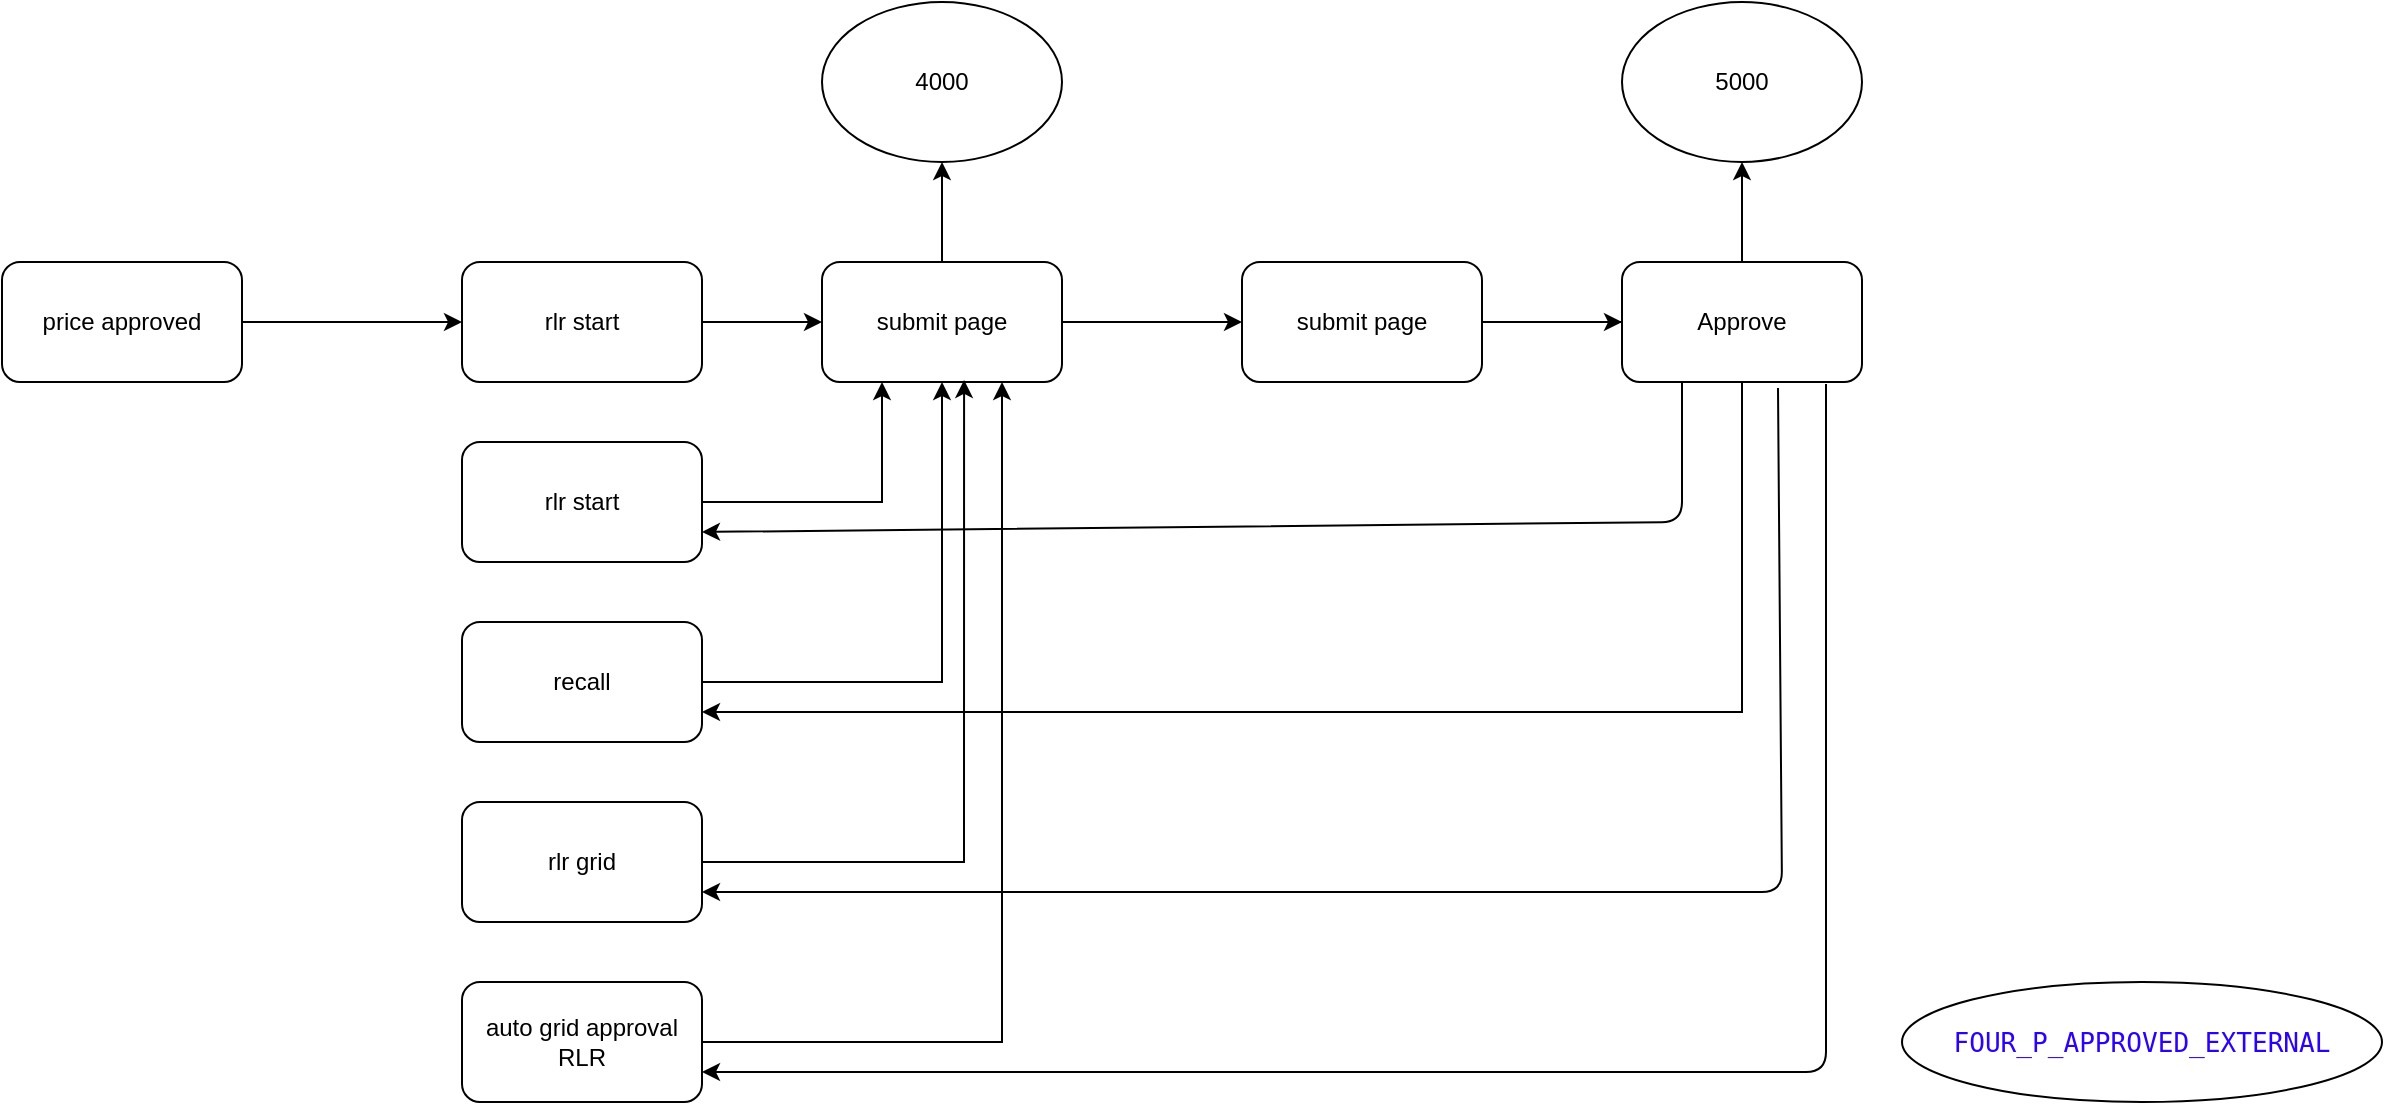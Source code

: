 <mxfile version="14.2.9" type="github">
  <diagram id="mZGh_RR28e_5rWhWMPwG" name="Page-1">
    <mxGraphModel dx="1422" dy="794" grid="1" gridSize="10" guides="1" tooltips="1" connect="1" arrows="1" fold="1" page="1" pageScale="1" pageWidth="850" pageHeight="1100" math="0" shadow="0">
      <root>
        <mxCell id="0" />
        <mxCell id="1" parent="0" />
        <mxCell id="PxzkpLSmrIi1IH7mPmlL-12" style="edgeStyle=orthogonalEdgeStyle;rounded=0;orthogonalLoop=1;jettySize=auto;html=1;" parent="1" source="PxzkpLSmrIi1IH7mPmlL-1" target="PxzkpLSmrIi1IH7mPmlL-2" edge="1">
          <mxGeometry relative="1" as="geometry" />
        </mxCell>
        <mxCell id="PxzkpLSmrIi1IH7mPmlL-1" value="price approved" style="rounded=1;whiteSpace=wrap;html=1;" parent="1" vertex="1">
          <mxGeometry x="10" y="290" width="120" height="60" as="geometry" />
        </mxCell>
        <mxCell id="PxzkpLSmrIi1IH7mPmlL-11" style="edgeStyle=orthogonalEdgeStyle;rounded=0;orthogonalLoop=1;jettySize=auto;html=1;" parent="1" source="PxzkpLSmrIi1IH7mPmlL-2" target="PxzkpLSmrIi1IH7mPmlL-3" edge="1">
          <mxGeometry relative="1" as="geometry" />
        </mxCell>
        <mxCell id="PxzkpLSmrIi1IH7mPmlL-2" value="rlr start" style="rounded=1;whiteSpace=wrap;html=1;" parent="1" vertex="1">
          <mxGeometry x="240" y="290" width="120" height="60" as="geometry" />
        </mxCell>
        <mxCell id="PxzkpLSmrIi1IH7mPmlL-10" style="edgeStyle=orthogonalEdgeStyle;rounded=0;orthogonalLoop=1;jettySize=auto;html=1;" parent="1" source="PxzkpLSmrIi1IH7mPmlL-3" target="PxzkpLSmrIi1IH7mPmlL-5" edge="1">
          <mxGeometry relative="1" as="geometry" />
        </mxCell>
        <mxCell id="PxzkpLSmrIi1IH7mPmlL-18" style="edgeStyle=orthogonalEdgeStyle;rounded=0;orthogonalLoop=1;jettySize=auto;html=1;" parent="1" source="PxzkpLSmrIi1IH7mPmlL-3" target="PxzkpLSmrIi1IH7mPmlL-17" edge="1">
          <mxGeometry relative="1" as="geometry" />
        </mxCell>
        <mxCell id="PxzkpLSmrIi1IH7mPmlL-3" value="submit page" style="rounded=1;whiteSpace=wrap;html=1;" parent="1" vertex="1">
          <mxGeometry x="420" y="290" width="120" height="60" as="geometry" />
        </mxCell>
        <mxCell id="PxzkpLSmrIi1IH7mPmlL-14" style="edgeStyle=orthogonalEdgeStyle;rounded=0;orthogonalLoop=1;jettySize=auto;html=1;entryX=0.5;entryY=1;entryDx=0;entryDy=0;" parent="1" source="PxzkpLSmrIi1IH7mPmlL-4" target="PxzkpLSmrIi1IH7mPmlL-3" edge="1">
          <mxGeometry relative="1" as="geometry" />
        </mxCell>
        <mxCell id="PxzkpLSmrIi1IH7mPmlL-4" value="recall" style="rounded=1;whiteSpace=wrap;html=1;" parent="1" vertex="1">
          <mxGeometry x="240" y="470" width="120" height="60" as="geometry" />
        </mxCell>
        <mxCell id="PxzkpLSmrIi1IH7mPmlL-7" style="edgeStyle=orthogonalEdgeStyle;rounded=0;orthogonalLoop=1;jettySize=auto;html=1;entryX=1;entryY=0.75;entryDx=0;entryDy=0;exitX=0.5;exitY=1;exitDx=0;exitDy=0;" parent="1" source="ErRua213hZi1VkKvtBRZ-1" target="PxzkpLSmrIi1IH7mPmlL-4" edge="1">
          <mxGeometry relative="1" as="geometry">
            <Array as="points">
              <mxPoint x="880" y="515" />
            </Array>
          </mxGeometry>
        </mxCell>
        <mxCell id="PxzkpLSmrIi1IH7mPmlL-16" style="edgeStyle=orthogonalEdgeStyle;rounded=0;orthogonalLoop=1;jettySize=auto;html=1;entryX=0.5;entryY=1;entryDx=0;entryDy=0;" parent="1" source="PxzkpLSmrIi1IH7mPmlL-5" target="PxzkpLSmrIi1IH7mPmlL-15" edge="1">
          <mxGeometry relative="1" as="geometry">
            <Array as="points">
              <mxPoint x="880" y="320" />
            </Array>
          </mxGeometry>
        </mxCell>
        <mxCell id="ErRua213hZi1VkKvtBRZ-2" style="edgeStyle=orthogonalEdgeStyle;rounded=0;orthogonalLoop=1;jettySize=auto;html=1;entryX=0;entryY=0.5;entryDx=0;entryDy=0;" edge="1" parent="1" source="PxzkpLSmrIi1IH7mPmlL-5" target="ErRua213hZi1VkKvtBRZ-1">
          <mxGeometry relative="1" as="geometry" />
        </mxCell>
        <mxCell id="PxzkpLSmrIi1IH7mPmlL-5" value="submit page" style="rounded=1;whiteSpace=wrap;html=1;" parent="1" vertex="1">
          <mxGeometry x="630" y="290" width="120" height="60" as="geometry" />
        </mxCell>
        <mxCell id="PxzkpLSmrIi1IH7mPmlL-9" style="edgeStyle=orthogonalEdgeStyle;rounded=0;orthogonalLoop=1;jettySize=auto;html=1;entryX=0.25;entryY=1;entryDx=0;entryDy=0;" parent="1" source="PxzkpLSmrIi1IH7mPmlL-6" target="PxzkpLSmrIi1IH7mPmlL-3" edge="1">
          <mxGeometry relative="1" as="geometry" />
        </mxCell>
        <mxCell id="PxzkpLSmrIi1IH7mPmlL-6" value="rlr start" style="rounded=1;whiteSpace=wrap;html=1;" parent="1" vertex="1">
          <mxGeometry x="240" y="380" width="120" height="60" as="geometry" />
        </mxCell>
        <mxCell id="PxzkpLSmrIi1IH7mPmlL-8" value="" style="endArrow=classic;html=1;entryX=1;entryY=0.75;entryDx=0;entryDy=0;exitX=0.25;exitY=1;exitDx=0;exitDy=0;" parent="1" source="ErRua213hZi1VkKvtBRZ-1" target="PxzkpLSmrIi1IH7mPmlL-6" edge="1">
          <mxGeometry width="50" height="50" relative="1" as="geometry">
            <mxPoint x="400" y="430" as="sourcePoint" />
            <mxPoint x="450" y="380" as="targetPoint" />
            <Array as="points">
              <mxPoint x="850" y="420" />
            </Array>
          </mxGeometry>
        </mxCell>
        <mxCell id="PxzkpLSmrIi1IH7mPmlL-15" value="5000" style="ellipse;whiteSpace=wrap;html=1;" parent="1" vertex="1">
          <mxGeometry x="820" y="160" width="120" height="80" as="geometry" />
        </mxCell>
        <mxCell id="PxzkpLSmrIi1IH7mPmlL-17" value="4000" style="ellipse;whiteSpace=wrap;html=1;" parent="1" vertex="1">
          <mxGeometry x="420" y="160" width="120" height="80" as="geometry" />
        </mxCell>
        <mxCell id="ErRua213hZi1VkKvtBRZ-4" style="edgeStyle=orthogonalEdgeStyle;rounded=0;orthogonalLoop=1;jettySize=auto;html=1;entryX=0.592;entryY=0.983;entryDx=0;entryDy=0;entryPerimeter=0;" edge="1" parent="1" source="PxzkpLSmrIi1IH7mPmlL-19" target="PxzkpLSmrIi1IH7mPmlL-3">
          <mxGeometry relative="1" as="geometry" />
        </mxCell>
        <mxCell id="PxzkpLSmrIi1IH7mPmlL-19" value="rlr grid" style="rounded=1;whiteSpace=wrap;html=1;" parent="1" vertex="1">
          <mxGeometry x="240" y="560" width="120" height="60" as="geometry" />
        </mxCell>
        <mxCell id="PxzkpLSmrIi1IH7mPmlL-20" value="&lt;pre style=&quot;background-color: #ffffff ; color: #000000 ; font-family: &amp;quot;jetbrains mono&amp;quot; , monospace ; font-size: 9.8pt&quot;&gt;&lt;span style=&quot;color: #2a00ff&quot;&gt;FOUR_P_APPROVED_EXTERNAL&lt;/span&gt;&lt;/pre&gt;" style="ellipse;whiteSpace=wrap;html=1;" parent="1" vertex="1">
          <mxGeometry x="960" y="650" width="240" height="60" as="geometry" />
        </mxCell>
        <mxCell id="ErRua213hZi1VkKvtBRZ-3" style="edgeStyle=orthogonalEdgeStyle;rounded=0;orthogonalLoop=1;jettySize=auto;html=1;entryX=0.75;entryY=1;entryDx=0;entryDy=0;" edge="1" parent="1" source="PxzkpLSmrIi1IH7mPmlL-21" target="PxzkpLSmrIi1IH7mPmlL-3">
          <mxGeometry relative="1" as="geometry" />
        </mxCell>
        <mxCell id="PxzkpLSmrIi1IH7mPmlL-21" value="auto grid approval RLR" style="rounded=1;whiteSpace=wrap;html=1;" parent="1" vertex="1">
          <mxGeometry x="240" y="650" width="120" height="60" as="geometry" />
        </mxCell>
        <mxCell id="ErRua213hZi1VkKvtBRZ-1" value="Approve" style="rounded=1;whiteSpace=wrap;html=1;" vertex="1" parent="1">
          <mxGeometry x="820" y="290" width="120" height="60" as="geometry" />
        </mxCell>
        <mxCell id="ErRua213hZi1VkKvtBRZ-5" value="" style="endArrow=classic;html=1;entryX=1;entryY=0.75;entryDx=0;entryDy=0;exitX=0.65;exitY=1.05;exitDx=0;exitDy=0;exitPerimeter=0;" edge="1" parent="1" source="ErRua213hZi1VkKvtBRZ-1" target="PxzkpLSmrIi1IH7mPmlL-19">
          <mxGeometry width="50" height="50" relative="1" as="geometry">
            <mxPoint x="430" y="460" as="sourcePoint" />
            <mxPoint x="480" y="410" as="targetPoint" />
            <Array as="points">
              <mxPoint x="900" y="605" />
            </Array>
          </mxGeometry>
        </mxCell>
        <mxCell id="ErRua213hZi1VkKvtBRZ-6" value="" style="endArrow=classic;html=1;entryX=1;entryY=0.75;entryDx=0;entryDy=0;exitX=0.85;exitY=1.017;exitDx=0;exitDy=0;exitPerimeter=0;" edge="1" parent="1" source="ErRua213hZi1VkKvtBRZ-1" target="PxzkpLSmrIi1IH7mPmlL-21">
          <mxGeometry width="50" height="50" relative="1" as="geometry">
            <mxPoint x="430" y="460" as="sourcePoint" />
            <mxPoint x="480" y="410" as="targetPoint" />
            <Array as="points">
              <mxPoint x="922" y="695" />
            </Array>
          </mxGeometry>
        </mxCell>
      </root>
    </mxGraphModel>
  </diagram>
</mxfile>
